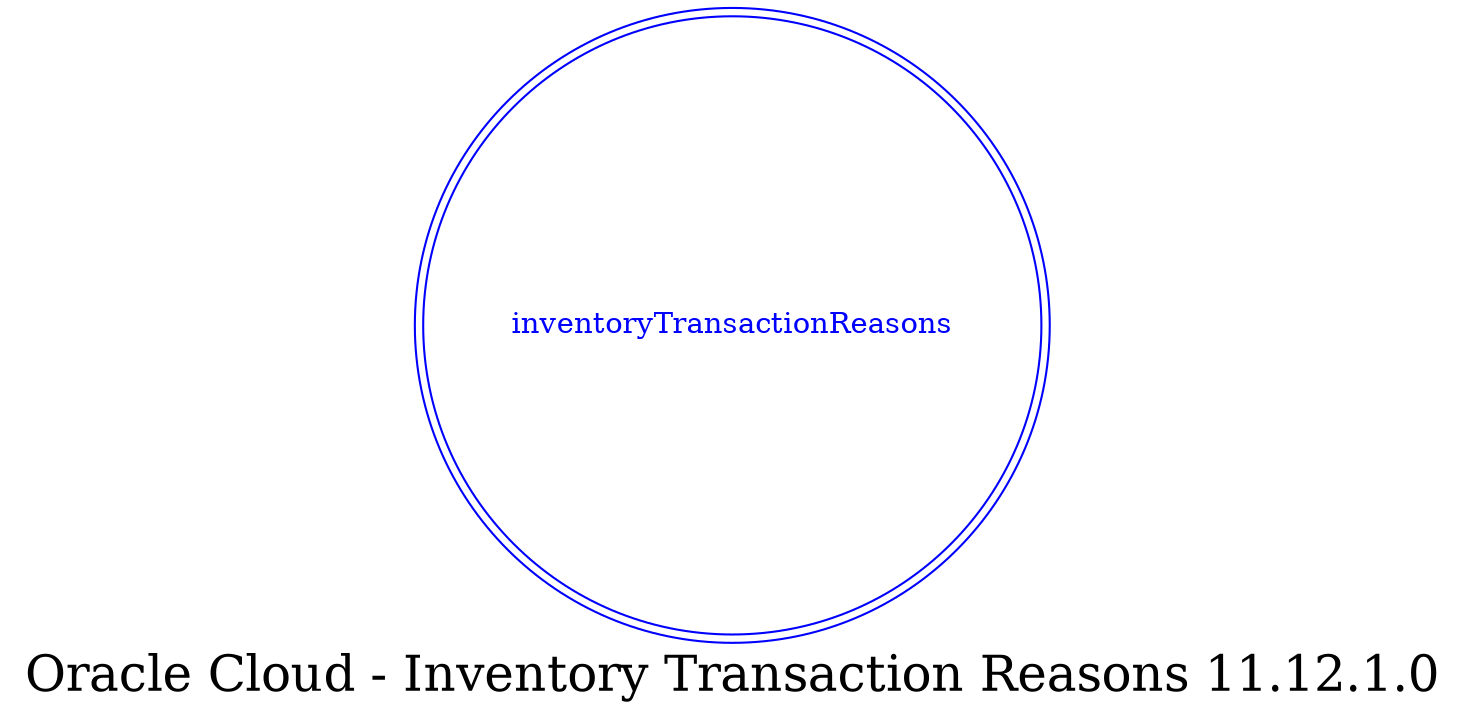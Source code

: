 digraph LexiconGraph {
graph[label="Oracle Cloud - Inventory Transaction Reasons 11.12.1.0", fontsize=24]
splines=true
"inventoryTransactionReasons" [color=blue, fontcolor=blue, shape=doublecircle]
}

